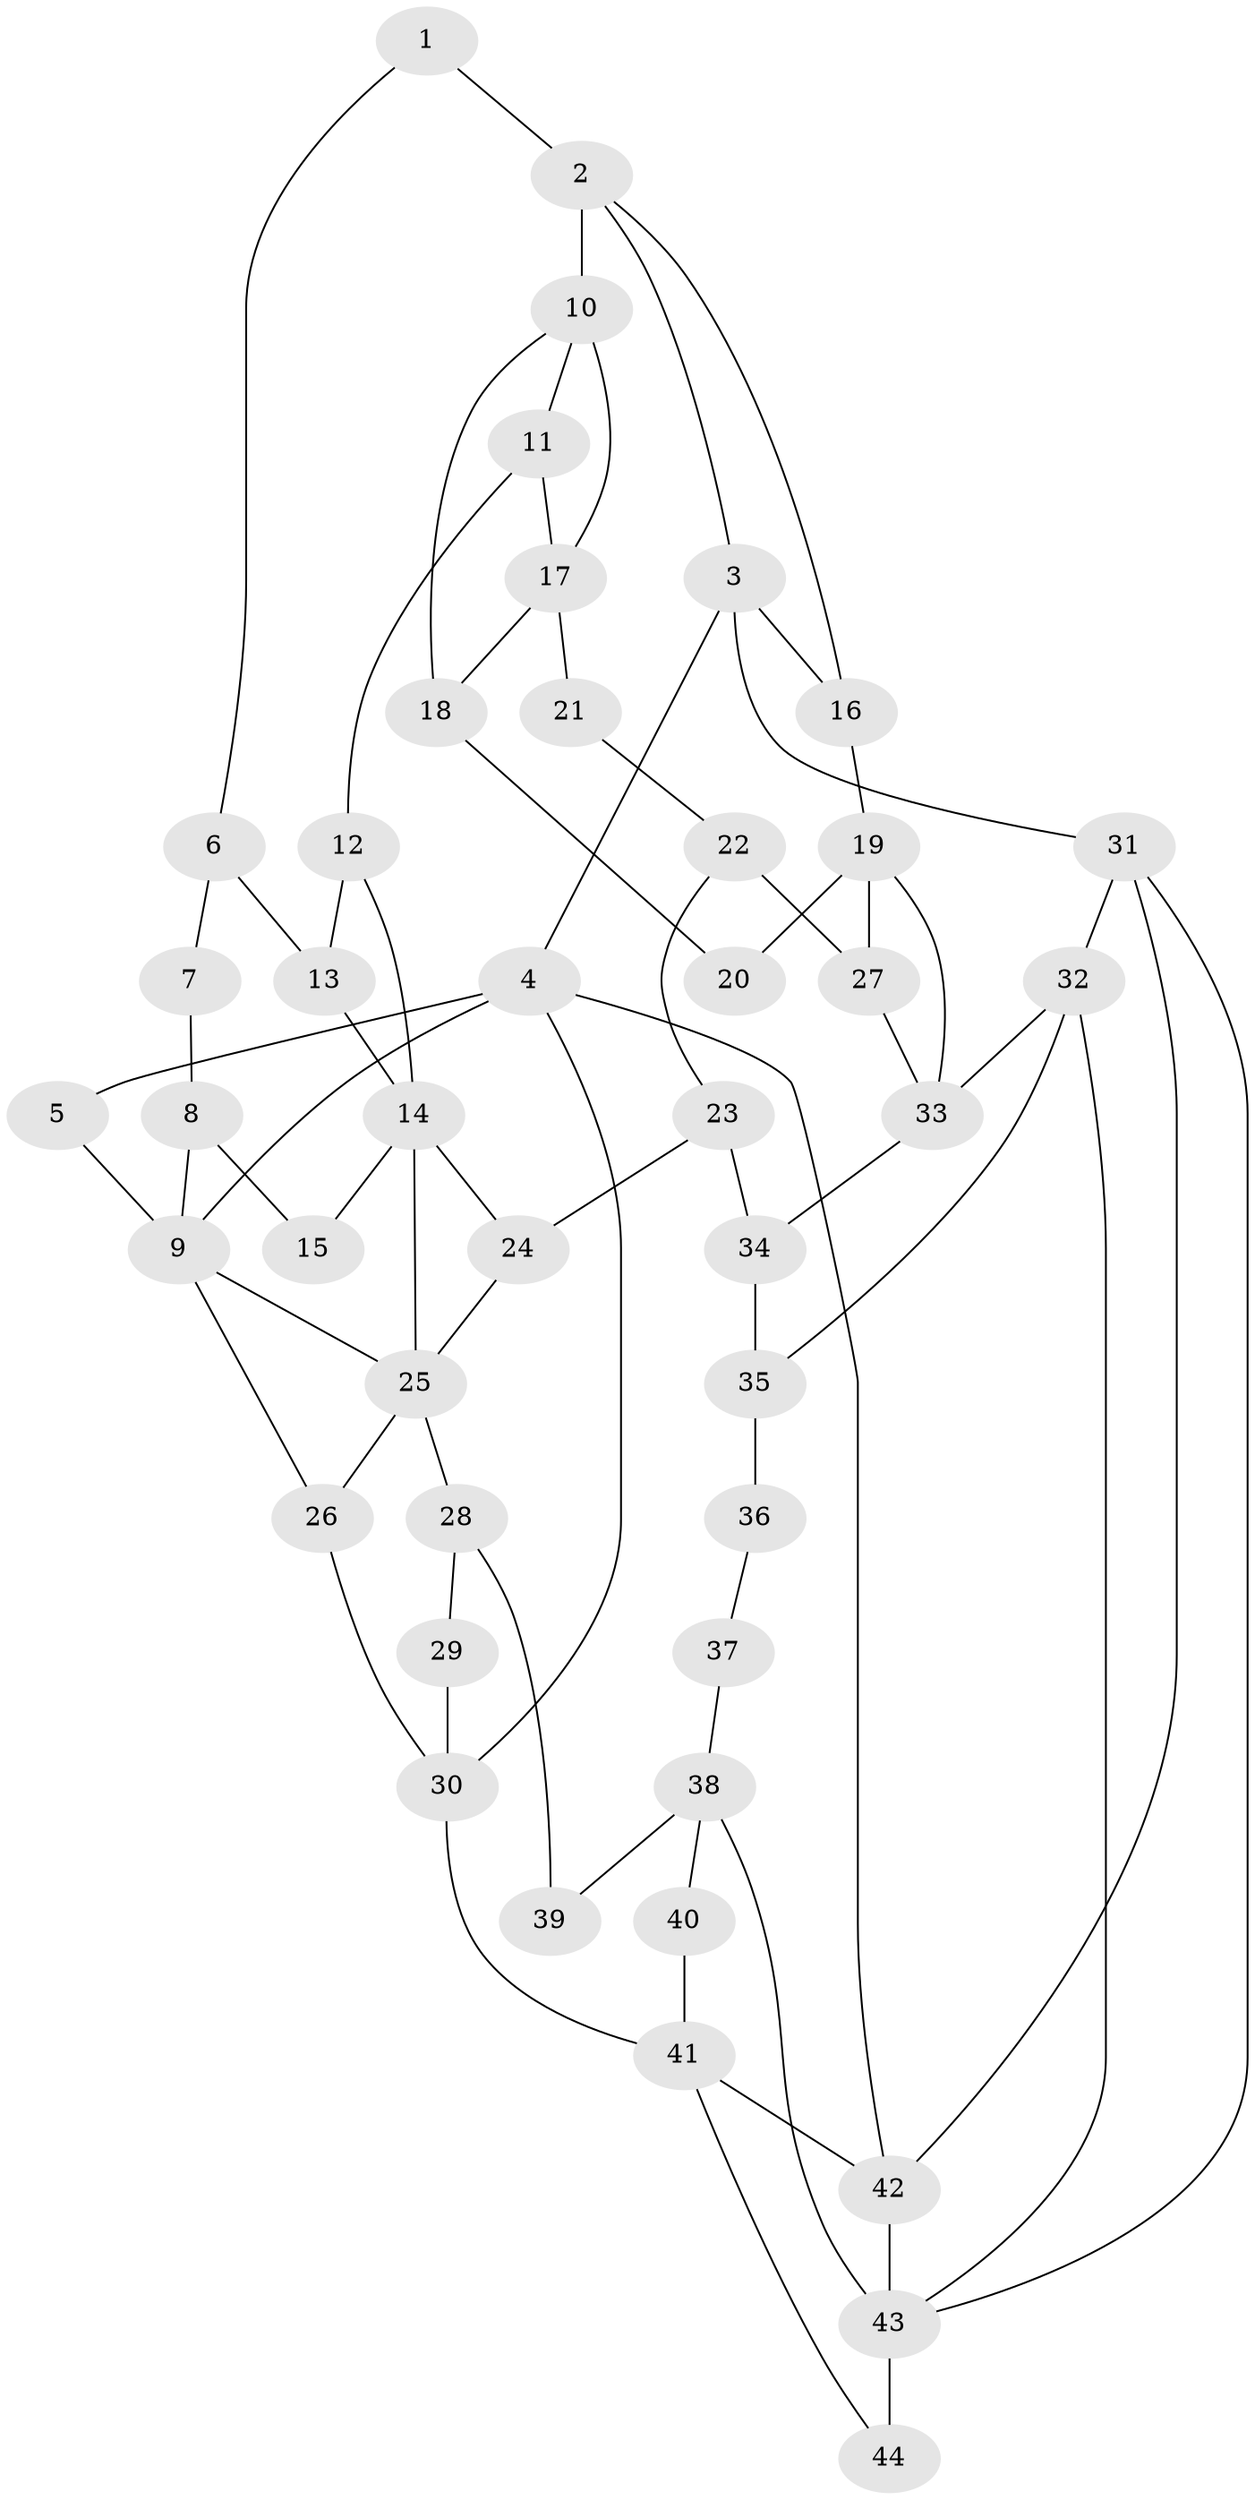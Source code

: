 // original degree distribution, {3: 0.022727272727272728, 5: 0.5454545454545454, 6: 0.20454545454545456, 4: 0.22727272727272727}
// Generated by graph-tools (version 1.1) at 2025/38/03/09/25 02:38:37]
// undirected, 44 vertices, 71 edges
graph export_dot {
graph [start="1"]
  node [color=gray90,style=filled];
  1;
  2;
  3;
  4;
  5;
  6;
  7;
  8;
  9;
  10;
  11;
  12;
  13;
  14;
  15;
  16;
  17;
  18;
  19;
  20;
  21;
  22;
  23;
  24;
  25;
  26;
  27;
  28;
  29;
  30;
  31;
  32;
  33;
  34;
  35;
  36;
  37;
  38;
  39;
  40;
  41;
  42;
  43;
  44;
  1 -- 2 [weight=1.0];
  1 -- 6 [weight=1.0];
  2 -- 3 [weight=1.0];
  2 -- 10 [weight=2.0];
  2 -- 16 [weight=1.0];
  3 -- 4 [weight=1.0];
  3 -- 16 [weight=1.0];
  3 -- 31 [weight=1.0];
  4 -- 5 [weight=1.0];
  4 -- 9 [weight=1.0];
  4 -- 30 [weight=1.0];
  4 -- 42 [weight=1.0];
  5 -- 9 [weight=1.0];
  6 -- 7 [weight=1.0];
  6 -- 13 [weight=1.0];
  7 -- 8 [weight=2.0];
  8 -- 9 [weight=2.0];
  8 -- 15 [weight=2.0];
  9 -- 25 [weight=1.0];
  9 -- 26 [weight=1.0];
  10 -- 11 [weight=1.0];
  10 -- 17 [weight=1.0];
  10 -- 18 [weight=1.0];
  11 -- 12 [weight=1.0];
  11 -- 17 [weight=1.0];
  12 -- 13 [weight=1.0];
  12 -- 14 [weight=1.0];
  13 -- 14 [weight=1.0];
  14 -- 15 [weight=2.0];
  14 -- 24 [weight=1.0];
  14 -- 25 [weight=1.0];
  16 -- 19 [weight=1.0];
  17 -- 18 [weight=2.0];
  17 -- 21 [weight=2.0];
  18 -- 20 [weight=1.0];
  19 -- 20 [weight=2.0];
  19 -- 27 [weight=1.0];
  19 -- 33 [weight=1.0];
  21 -- 22 [weight=1.0];
  22 -- 23 [weight=1.0];
  22 -- 27 [weight=1.0];
  23 -- 24 [weight=1.0];
  23 -- 34 [weight=1.0];
  24 -- 25 [weight=1.0];
  25 -- 26 [weight=1.0];
  25 -- 28 [weight=1.0];
  26 -- 30 [weight=1.0];
  27 -- 33 [weight=1.0];
  28 -- 29 [weight=1.0];
  28 -- 39 [weight=1.0];
  29 -- 30 [weight=2.0];
  30 -- 41 [weight=2.0];
  31 -- 32 [weight=1.0];
  31 -- 42 [weight=1.0];
  31 -- 43 [weight=1.0];
  32 -- 33 [weight=2.0];
  32 -- 35 [weight=2.0];
  32 -- 43 [weight=1.0];
  33 -- 34 [weight=1.0];
  34 -- 35 [weight=2.0];
  35 -- 36 [weight=2.0];
  36 -- 37 [weight=1.0];
  37 -- 38 [weight=2.0];
  38 -- 39 [weight=2.0];
  38 -- 40 [weight=1.0];
  38 -- 43 [weight=1.0];
  40 -- 41 [weight=2.0];
  41 -- 42 [weight=1.0];
  41 -- 44 [weight=1.0];
  42 -- 43 [weight=1.0];
  43 -- 44 [weight=2.0];
}
